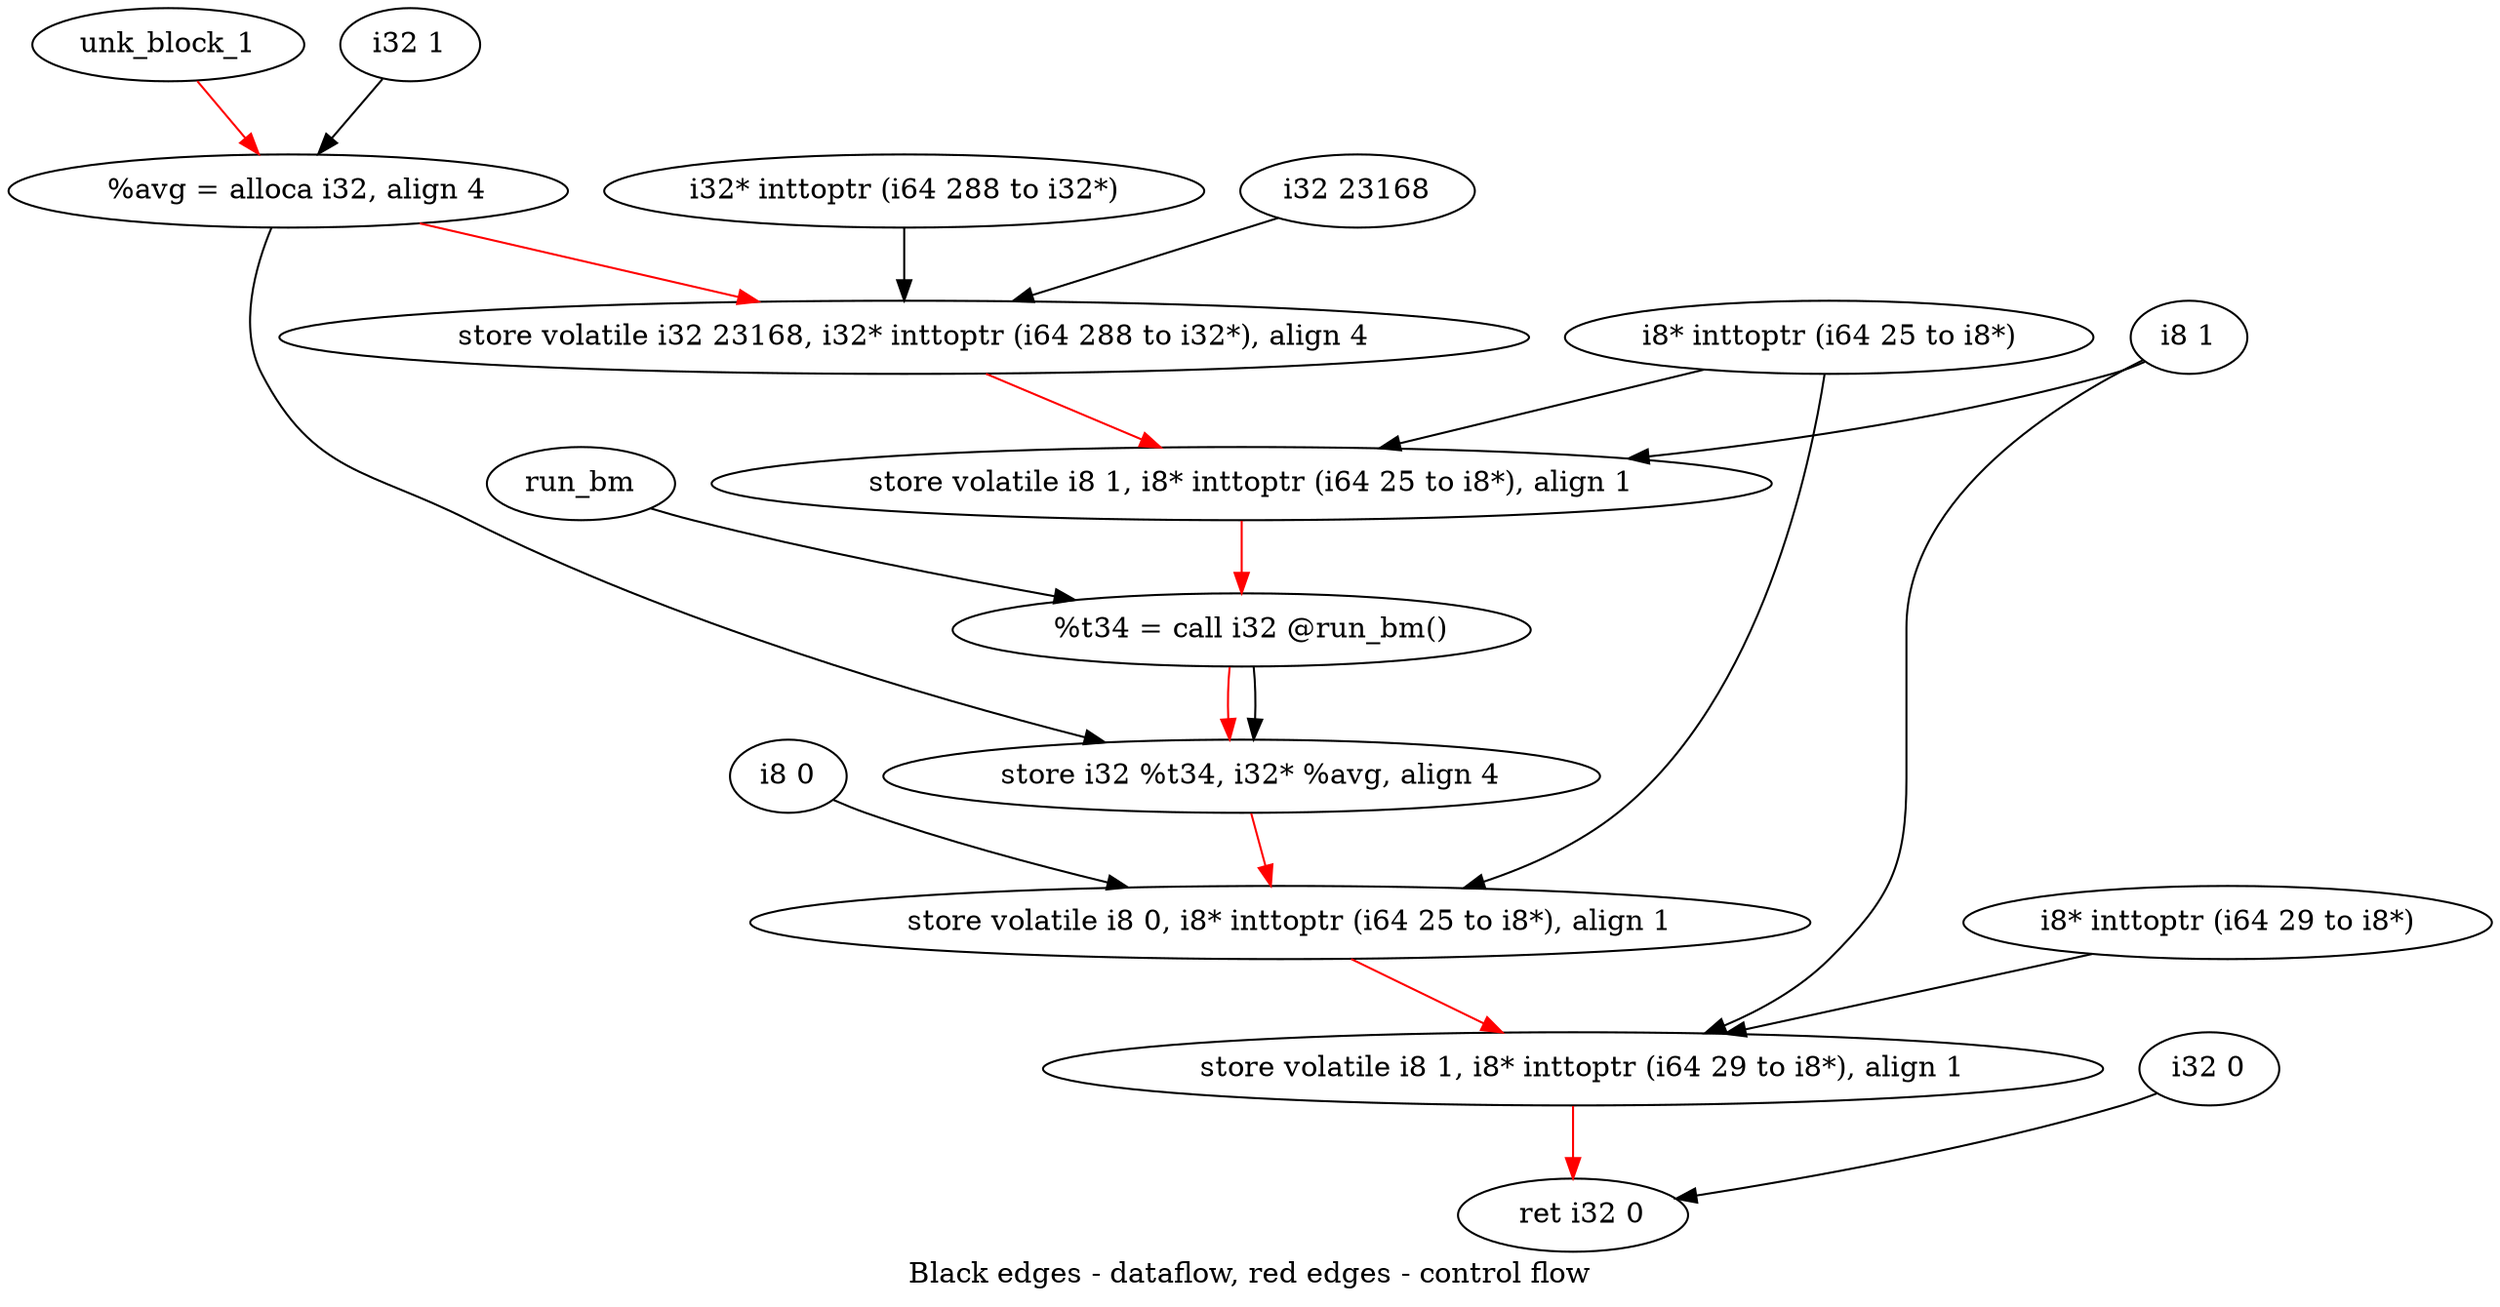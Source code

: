 digraph G {
compound=true
label="Black edges - dataflow, red edges - control flow"
"avg" [label="  %avg = alloca i32, align 4"]
"_1" [label="  store volatile i32 23168, i32* inttoptr (i64 288 to i32*), align 4"]
"_2" [label="  store volatile i8 1, i8* inttoptr (i64 25 to i8*), align 1"]
"t34" [label="  %t34 = call i32 @run_bm()"]
"_3" [label="  store i32 %t34, i32* %avg, align 4"]
"_4" [label="  store volatile i8 0, i8* inttoptr (i64 25 to i8*), align 1"]
"_5" [label="  store volatile i8 1, i8* inttoptr (i64 29 to i8*), align 1"]
"_6" [label="  ret i32 0"]
"unk_block_1" -> "avg"[color=red]
"i32 1" -> "avg"
"avg" -> "_1"[color=red weight=2]
"i32 23168" -> "_1"
"i32* inttoptr (i64 288 to i32*)" -> "_1"
"_1" -> "_2"[color=red weight=2]
"i8 1" -> "_2"
"i8* inttoptr (i64 25 to i8*)" -> "_2"
"_2" -> "t34"[color=red weight=2]
"run_bm" -> "t34"
"t34" -> "_3"[color=red weight=2]
"t34" -> "_3"
"avg" -> "_3"
"_3" -> "_4"[color=red weight=2]
"i8 0" -> "_4"
"i8* inttoptr (i64 25 to i8*)" -> "_4"
"_4" -> "_5"[color=red weight=2]
"i8 1" -> "_5"
"i8* inttoptr (i64 29 to i8*)" -> "_5"
"_5" -> "_6"[color=red weight=2]
"i32 0" -> "_6"

}
